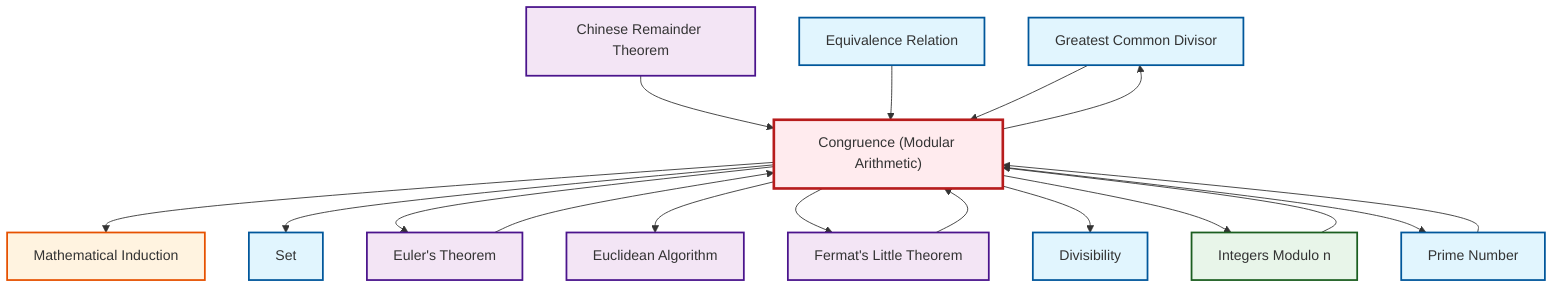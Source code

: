 graph TD
    classDef definition fill:#e1f5fe,stroke:#01579b,stroke-width:2px
    classDef theorem fill:#f3e5f5,stroke:#4a148c,stroke-width:2px
    classDef axiom fill:#fff3e0,stroke:#e65100,stroke-width:2px
    classDef example fill:#e8f5e9,stroke:#1b5e20,stroke-width:2px
    classDef current fill:#ffebee,stroke:#b71c1c,stroke-width:3px
    def-gcd["Greatest Common Divisor"]:::definition
    thm-fermat-little["Fermat's Little Theorem"]:::theorem
    def-prime["Prime Number"]:::definition
    thm-chinese-remainder["Chinese Remainder Theorem"]:::theorem
    def-congruence["Congruence (Modular Arithmetic)"]:::definition
    def-equivalence-relation["Equivalence Relation"]:::definition
    ax-induction["Mathematical Induction"]:::axiom
    ex-quotient-integers-mod-n["Integers Modulo n"]:::example
    thm-euclidean-algorithm["Euclidean Algorithm"]:::theorem
    def-divisibility["Divisibility"]:::definition
    def-set["Set"]:::definition
    thm-euler["Euler's Theorem"]:::theorem
    thm-euler --> def-congruence
    def-congruence --> ax-induction
    def-prime --> def-congruence
    def-congruence --> def-set
    def-congruence --> thm-euler
    def-congruence --> thm-euclidean-algorithm
    def-congruence --> def-gcd
    def-congruence --> thm-fermat-little
    def-congruence --> def-divisibility
    thm-chinese-remainder --> def-congruence
    def-equivalence-relation --> def-congruence
    def-congruence --> ex-quotient-integers-mod-n
    ex-quotient-integers-mod-n --> def-congruence
    def-congruence --> def-prime
    def-gcd --> def-congruence
    thm-fermat-little --> def-congruence
    class def-congruence current